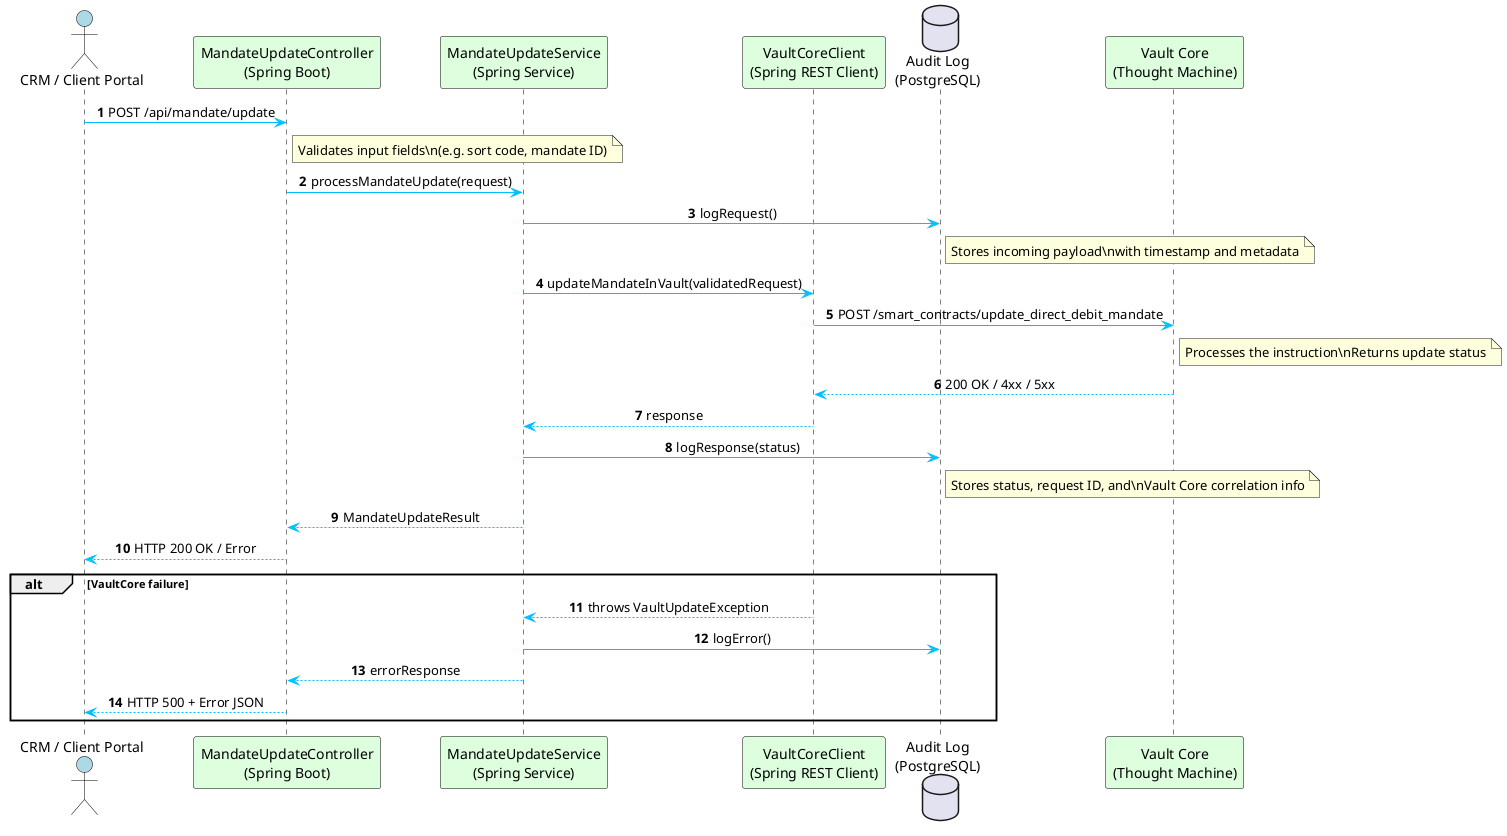@startuml DirectDebitMandateUpdateSequence

' === Styling ===
skinparam backgroundColor #FFFFFF
skinparam defaultFontName "Consolas"
skinparam sequence {
  ArrowColor DeepSkyBlue
  LifeLineBorderColor Black
  LifeLineBackgroundColor #EFEFEF
  ParticipantBorderColor Black
  ParticipantBackgroundColor #DDFFDD
  ActorBorderColor Black
  ActorBackgroundColor #LightBlue
  NoteBackgroundColor #FFFFCC
  MessageAlignment center
}

' === Participants ===
actor ClientApp as "CRM / Client Portal"
participant "MandateUpdateController\n(Spring Boot)" as Controller
participant "MandateUpdateService\n(Spring Service)" as Service
participant "VaultCoreClient\n(Spring REST Client)" as Adapter
database "Audit Log\n(PostgreSQL)" as Audit
participant "Vault Core\n(Thought Machine)" as VaultCore

' === Sequence ===
autonumber

ClientApp -> Controller : POST /api/mandate/update
note right of Controller
  Validates input fields\n(e.g. sort code, mandate ID)
end note

Controller -> Service : processMandateUpdate(request)

Service -> Audit : logRequest()
note right of Audit
  Stores incoming payload\nwith timestamp and metadata
end note

Service -> Adapter : updateMandateInVault(validatedRequest)

Adapter -> VaultCore : POST /smart_contracts/update_direct_debit_mandate
note right of VaultCore
  Processes the instruction\nReturns update status
end note

VaultCore --> Adapter : 200 OK / 4xx / 5xx

Adapter --> Service : response

Service -> Audit : logResponse(status)
note right of Audit
  Stores status, request ID, and\nVault Core correlation info
end note

Service --> Controller : MandateUpdateResult

Controller --> ClientApp : HTTP 200 OK / Error

' === Optional Error Handling ===
alt VaultCore failure
  Adapter --> Service : throws VaultUpdateException
  Service -> Audit : logError()
  Service --> Controller : errorResponse
  Controller --> ClientApp : HTTP 500 + Error JSON
end alt

@enduml

